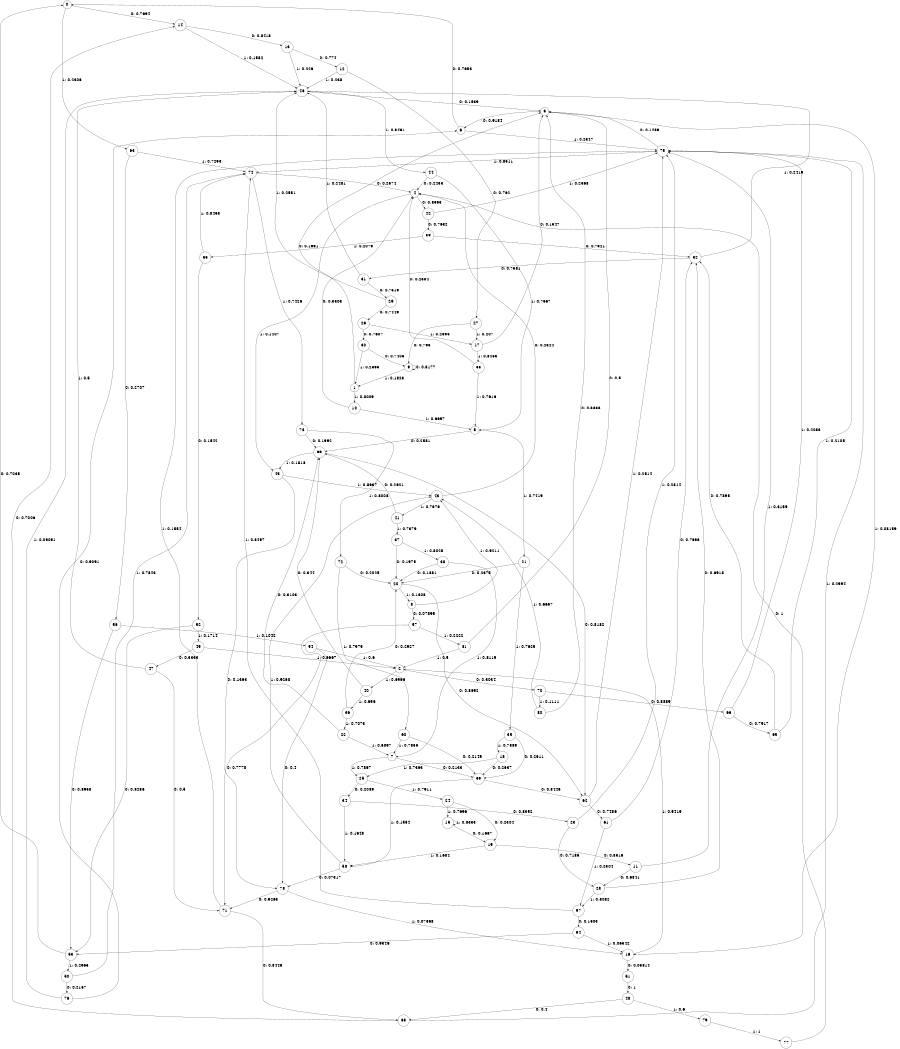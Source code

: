 digraph "ch11faceL10" {
size = "6,8.5";
ratio = "fill";
node [shape = circle];
node [fontsize = 24];
edge [fontsize = 24];
0 -> 14 [label = "0: 0.7694   "];
0 -> 63 [label = "1: 0.2306   "];
1 -> 3 [label = "0: 0.1991   "];
1 -> 10 [label = "1: 0.8009   "];
2 -> 70 [label = "0: 0.3034   "];
2 -> 40 [label = "1: 0.6966   "];
3 -> 6 [label = "0: 0.9184   "];
3 -> 16 [label = "1: 0.08159  "];
4 -> 42 [label = "0: 0.8593   "];
4 -> 45 [label = "1: 0.1407   "];
5 -> 69 [label = "0: 0.2581   "];
5 -> 21 [label = "1: 0.7419   "];
6 -> 0 [label = "0: 0.7653   "];
6 -> 75 [label = "1: 0.2347   "];
7 -> 59 [label = "0: 0.2133   "];
7 -> 25 [label = "1: 0.7867   "];
8 -> 57 [label = "0: 0.07895  "];
8 -> 43 [label = "1: 0.9211   "];
9 -> 9 [label = "0: 0.8177   "];
9 -> 1 [label = "1: 0.1823   "];
10 -> 4 [label = "0: 0.3303   "];
10 -> 5 [label = "1: 0.6697   "];
11 -> 28 [label = "0: 0.6841   "];
11 -> 75 [label = "1: 0.3159   "];
12 -> 27 [label = "0: 0.762    "];
12 -> 46 [label = "1: 0.238    "];
13 -> 12 [label = "0: 0.774    "];
13 -> 46 [label = "1: 0.226    "];
14 -> 13 [label = "0: 0.8418   "];
14 -> 46 [label = "1: 0.1582   "];
15 -> 19 [label = "0: 0.1667   "];
15 -> 15 [label = "1: 0.8333   "];
16 -> 51 [label = "0: 0.05814  "];
16 -> 2 [label = "1: 0.9419   "];
17 -> 3 [label = "0: 0.1547   "];
17 -> 33 [label = "1: 0.8453   "];
18 -> 59 [label = "0: 0.2637   "];
18 -> 25 [label = "1: 0.7363   "];
19 -> 11 [label = "0: 0.8316   "];
19 -> 58 [label = "1: 0.1684   "];
20 -> 62 [label = "0: 0.8692   "];
20 -> 8 [label = "1: 0.1308   "];
21 -> 20 [label = "0: 0.2375   "];
21 -> 35 [label = "1: 0.7625   "];
22 -> 69 [label = "0: 0.3103   "];
22 -> 7 [label = "1: 0.6897   "];
23 -> 28 [label = "0: 0.7186   "];
23 -> 75 [label = "1: 0.2814   "];
24 -> 19 [label = "0: 0.2304   "];
24 -> 15 [label = "1: 0.7696   "];
25 -> 34 [label = "0: 0.2089   "];
25 -> 24 [label = "1: 0.7911   "];
26 -> 30 [label = "0: 0.7607   "];
26 -> 17 [label = "1: 0.2393   "];
27 -> 9 [label = "0: 0.793    "];
27 -> 17 [label = "1: 0.207    "];
28 -> 32 [label = "0: 0.6918   "];
28 -> 67 [label = "1: 0.3082   "];
29 -> 26 [label = "0: 0.7449   "];
29 -> 46 [label = "1: 0.2551   "];
30 -> 9 [label = "0: 0.7405   "];
30 -> 1 [label = "1: 0.2595   "];
31 -> 29 [label = "0: 0.7519   "];
31 -> 46 [label = "1: 0.2481   "];
32 -> 31 [label = "0: 0.7581   "];
32 -> 46 [label = "1: 0.2419   "];
33 -> 4 [label = "0: 0.2384   "];
33 -> 5 [label = "1: 0.7616   "];
34 -> 23 [label = "0: 0.8352   "];
34 -> 58 [label = "1: 0.1648   "];
35 -> 59 [label = "0: 0.2611   "];
35 -> 18 [label = "1: 0.7389   "];
36 -> 20 [label = "0: 0.2927   "];
36 -> 22 [label = "1: 0.7073   "];
37 -> 20 [label = "0: 0.1975   "];
37 -> 38 [label = "1: 0.8025   "];
38 -> 20 [label = "0: 0.1881   "];
38 -> 7 [label = "1: 0.8119   "];
39 -> 32 [label = "0: 0.7921   "];
39 -> 55 [label = "1: 0.2079   "];
40 -> 69 [label = "0: 0.344    "];
40 -> 36 [label = "1: 0.656    "];
41 -> 69 [label = "0: 0.2621   "];
41 -> 37 [label = "1: 0.7379   "];
42 -> 39 [label = "0: 0.7632   "];
42 -> 75 [label = "1: 0.2368   "];
43 -> 4 [label = "0: 0.2324   "];
43 -> 41 [label = "1: 0.7676   "];
44 -> 4 [label = "0: 0.2433   "];
44 -> 5 [label = "1: 0.7567   "];
45 -> 78 [label = "0: 0.1363   "];
45 -> 43 [label = "1: 0.8637   "];
46 -> 3 [label = "0: 0.1539   "];
46 -> 44 [label = "1: 0.8461   "];
47 -> 71 [label = "0: 0.5      "];
47 -> 46 [label = "1: 0.5      "];
48 -> 68 [label = "0: 0.4      "];
48 -> 79 [label = "1: 0.6      "];
49 -> 47 [label = "0: 0.3333   "];
49 -> 2 [label = "1: 0.6667   "];
50 -> 76 [label = "0: 0.2157   "];
50 -> 74 [label = "1: 0.7843   "];
51 -> 48 [label = "0: 1        "];
52 -> 53 [label = "0: 0.8286   "];
52 -> 49 [label = "1: 0.1714   "];
53 -> 0 [label = "0: 0.7035   "];
53 -> 50 [label = "1: 0.2965   "];
54 -> 78 [label = "0: 0.4      "];
54 -> 2 [label = "1: 0.6      "];
55 -> 52 [label = "0: 0.1542   "];
55 -> 74 [label = "1: 0.8458   "];
56 -> 53 [label = "0: 0.8958   "];
56 -> 54 [label = "1: 0.1042   "];
57 -> 71 [label = "0: 0.7778   "];
57 -> 81 [label = "1: 0.2222   "];
58 -> 78 [label = "0: 0.07317  "];
58 -> 43 [label = "1: 0.9268   "];
59 -> 62 [label = "0: 0.8446   "];
59 -> 58 [label = "1: 0.1554   "];
60 -> 59 [label = "0: 0.2145   "];
60 -> 7 [label = "1: 0.7855   "];
61 -> 32 [label = "0: 0.7696   "];
61 -> 67 [label = "1: 0.2304   "];
62 -> 61 [label = "0: 0.7486   "];
62 -> 75 [label = "1: 0.2514   "];
63 -> 56 [label = "0: 0.2707   "];
63 -> 74 [label = "1: 0.7293   "];
64 -> 53 [label = "0: 0.9346   "];
64 -> 16 [label = "1: 0.06542  "];
65 -> 32 [label = "0: 0.7895   "];
65 -> 75 [label = "1: 0.2105   "];
66 -> 65 [label = "0: 0.7917   "];
66 -> 75 [label = "1: 0.2083   "];
67 -> 64 [label = "0: 0.1503   "];
67 -> 74 [label = "1: 0.8497   "];
68 -> 14 [label = "0: 0.7006   "];
68 -> 75 [label = "1: 0.2994   "];
69 -> 62 [label = "0: 0.8182   "];
69 -> 45 [label = "1: 0.1818   "];
70 -> 66 [label = "0: 0.8889   "];
70 -> 80 [label = "1: 0.1111   "];
71 -> 68 [label = "0: 0.8446   "];
71 -> 75 [label = "1: 0.1554   "];
72 -> 20 [label = "0: 0.2025   "];
72 -> 60 [label = "1: 0.7975   "];
73 -> 69 [label = "0: 0.1992   "];
73 -> 72 [label = "1: 0.8008   "];
74 -> 4 [label = "0: 0.2574   "];
74 -> 73 [label = "1: 0.7426   "];
75 -> 3 [label = "0: 0.1489   "];
75 -> 74 [label = "1: 0.8511   "];
76 -> 6 [label = "0: 0.9091   "];
76 -> 46 [label = "1: 0.09091  "];
77 -> 4 [label = "0: 1        "];
78 -> 71 [label = "0: 0.9263   "];
78 -> 16 [label = "1: 0.07368  "];
79 -> 77 [label = "1: 1        "];
80 -> 3 [label = "0: 0.3333   "];
80 -> 43 [label = "1: 0.6667   "];
81 -> 3 [label = "0: 0.5      "];
81 -> 2 [label = "1: 0.5      "];
}